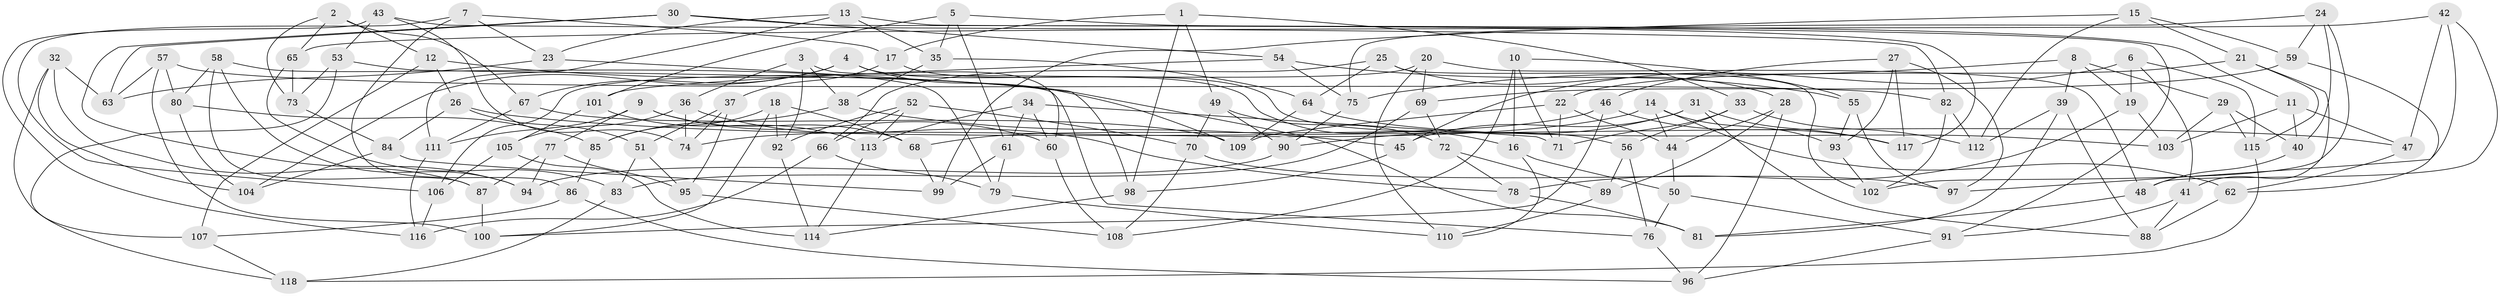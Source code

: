 // coarse degree distribution, {6: 0.5342465753424658, 4: 0.3835616438356164, 5: 0.0821917808219178}
// Generated by graph-tools (version 1.1) at 2025/42/03/06/25 10:42:20]
// undirected, 118 vertices, 236 edges
graph export_dot {
graph [start="1"]
  node [color=gray90,style=filled];
  1;
  2;
  3;
  4;
  5;
  6;
  7;
  8;
  9;
  10;
  11;
  12;
  13;
  14;
  15;
  16;
  17;
  18;
  19;
  20;
  21;
  22;
  23;
  24;
  25;
  26;
  27;
  28;
  29;
  30;
  31;
  32;
  33;
  34;
  35;
  36;
  37;
  38;
  39;
  40;
  41;
  42;
  43;
  44;
  45;
  46;
  47;
  48;
  49;
  50;
  51;
  52;
  53;
  54;
  55;
  56;
  57;
  58;
  59;
  60;
  61;
  62;
  63;
  64;
  65;
  66;
  67;
  68;
  69;
  70;
  71;
  72;
  73;
  74;
  75;
  76;
  77;
  78;
  79;
  80;
  81;
  82;
  83;
  84;
  85;
  86;
  87;
  88;
  89;
  90;
  91;
  92;
  93;
  94;
  95;
  96;
  97;
  98;
  99;
  100;
  101;
  102;
  103;
  104;
  105;
  106;
  107;
  108;
  109;
  110;
  111;
  112;
  113;
  114;
  115;
  116;
  117;
  118;
  1 -- 98;
  1 -- 33;
  1 -- 17;
  1 -- 49;
  2 -- 65;
  2 -- 12;
  2 -- 67;
  2 -- 73;
  3 -- 36;
  3 -- 38;
  3 -- 60;
  3 -- 92;
  4 -- 67;
  4 -- 104;
  4 -- 109;
  4 -- 16;
  5 -- 35;
  5 -- 11;
  5 -- 101;
  5 -- 61;
  6 -- 19;
  6 -- 45;
  6 -- 115;
  6 -- 41;
  7 -- 23;
  7 -- 17;
  7 -- 106;
  7 -- 86;
  8 -- 29;
  8 -- 19;
  8 -- 75;
  8 -- 39;
  9 -- 111;
  9 -- 60;
  9 -- 77;
  9 -- 68;
  10 -- 108;
  10 -- 71;
  10 -- 55;
  10 -- 16;
  11 -- 103;
  11 -- 40;
  11 -- 47;
  12 -- 107;
  12 -- 26;
  12 -- 81;
  13 -- 111;
  13 -- 91;
  13 -- 23;
  13 -- 35;
  14 -- 74;
  14 -- 44;
  14 -- 62;
  14 -- 93;
  15 -- 59;
  15 -- 99;
  15 -- 21;
  15 -- 112;
  16 -- 110;
  16 -- 50;
  17 -- 56;
  17 -- 37;
  18 -- 85;
  18 -- 92;
  18 -- 68;
  18 -- 100;
  19 -- 103;
  19 -- 78;
  20 -- 110;
  20 -- 48;
  20 -- 106;
  20 -- 69;
  21 -- 22;
  21 -- 115;
  21 -- 41;
  22 -- 44;
  22 -- 71;
  22 -- 109;
  23 -- 98;
  23 -- 63;
  24 -- 40;
  24 -- 102;
  24 -- 59;
  24 -- 75;
  25 -- 66;
  25 -- 28;
  25 -- 64;
  25 -- 102;
  26 -- 47;
  26 -- 84;
  26 -- 51;
  27 -- 117;
  27 -- 93;
  27 -- 97;
  27 -- 46;
  28 -- 96;
  28 -- 89;
  28 -- 44;
  29 -- 115;
  29 -- 40;
  29 -- 103;
  30 -- 94;
  30 -- 63;
  30 -- 54;
  30 -- 117;
  31 -- 117;
  31 -- 90;
  31 -- 45;
  31 -- 88;
  32 -- 104;
  32 -- 118;
  32 -- 87;
  32 -- 63;
  33 -- 56;
  33 -- 112;
  33 -- 71;
  34 -- 113;
  34 -- 71;
  34 -- 61;
  34 -- 60;
  35 -- 64;
  35 -- 38;
  36 -- 74;
  36 -- 78;
  36 -- 105;
  37 -- 95;
  37 -- 74;
  37 -- 51;
  38 -- 85;
  38 -- 45;
  39 -- 88;
  39 -- 112;
  39 -- 81;
  40 -- 48;
  41 -- 91;
  41 -- 88;
  42 -- 48;
  42 -- 47;
  42 -- 65;
  42 -- 97;
  43 -- 82;
  43 -- 53;
  43 -- 116;
  43 -- 74;
  44 -- 50;
  45 -- 98;
  46 -- 68;
  46 -- 100;
  46 -- 117;
  47 -- 62;
  48 -- 81;
  49 -- 70;
  49 -- 72;
  49 -- 90;
  50 -- 76;
  50 -- 91;
  51 -- 95;
  51 -- 83;
  52 -- 92;
  52 -- 66;
  52 -- 113;
  52 -- 70;
  53 -- 107;
  53 -- 73;
  53 -- 76;
  54 -- 75;
  54 -- 55;
  54 -- 101;
  55 -- 97;
  55 -- 93;
  56 -- 89;
  56 -- 76;
  57 -- 82;
  57 -- 80;
  57 -- 100;
  57 -- 63;
  58 -- 79;
  58 -- 87;
  58 -- 80;
  58 -- 94;
  59 -- 69;
  59 -- 62;
  60 -- 108;
  61 -- 79;
  61 -- 99;
  62 -- 88;
  64 -- 109;
  64 -- 103;
  65 -- 83;
  65 -- 73;
  66 -- 79;
  66 -- 116;
  67 -- 109;
  67 -- 111;
  68 -- 99;
  69 -- 83;
  69 -- 72;
  70 -- 108;
  70 -- 97;
  72 -- 89;
  72 -- 78;
  73 -- 84;
  75 -- 90;
  76 -- 96;
  77 -- 94;
  77 -- 87;
  77 -- 95;
  78 -- 81;
  79 -- 110;
  80 -- 104;
  80 -- 85;
  82 -- 112;
  82 -- 102;
  83 -- 118;
  84 -- 104;
  84 -- 99;
  85 -- 86;
  86 -- 107;
  86 -- 96;
  87 -- 100;
  89 -- 110;
  90 -- 94;
  91 -- 96;
  92 -- 114;
  93 -- 102;
  95 -- 108;
  98 -- 114;
  101 -- 113;
  101 -- 105;
  105 -- 106;
  105 -- 114;
  106 -- 116;
  107 -- 118;
  111 -- 116;
  113 -- 114;
  115 -- 118;
}
